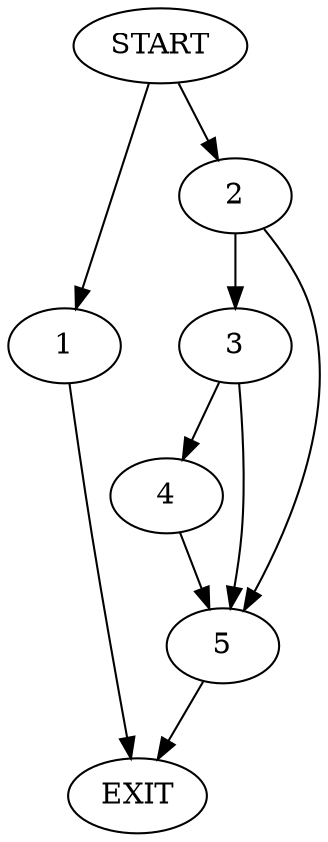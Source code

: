 digraph { 
0 [label="START"];
1;
2;
3;
4;
5;
6[label="EXIT"];
0 -> 1;
0 -> 2;
1 -> 6;
2 -> 3;
2 -> 5;
3 -> 4;
3 -> 5;
4 -> 5;
5 -> 6;
}